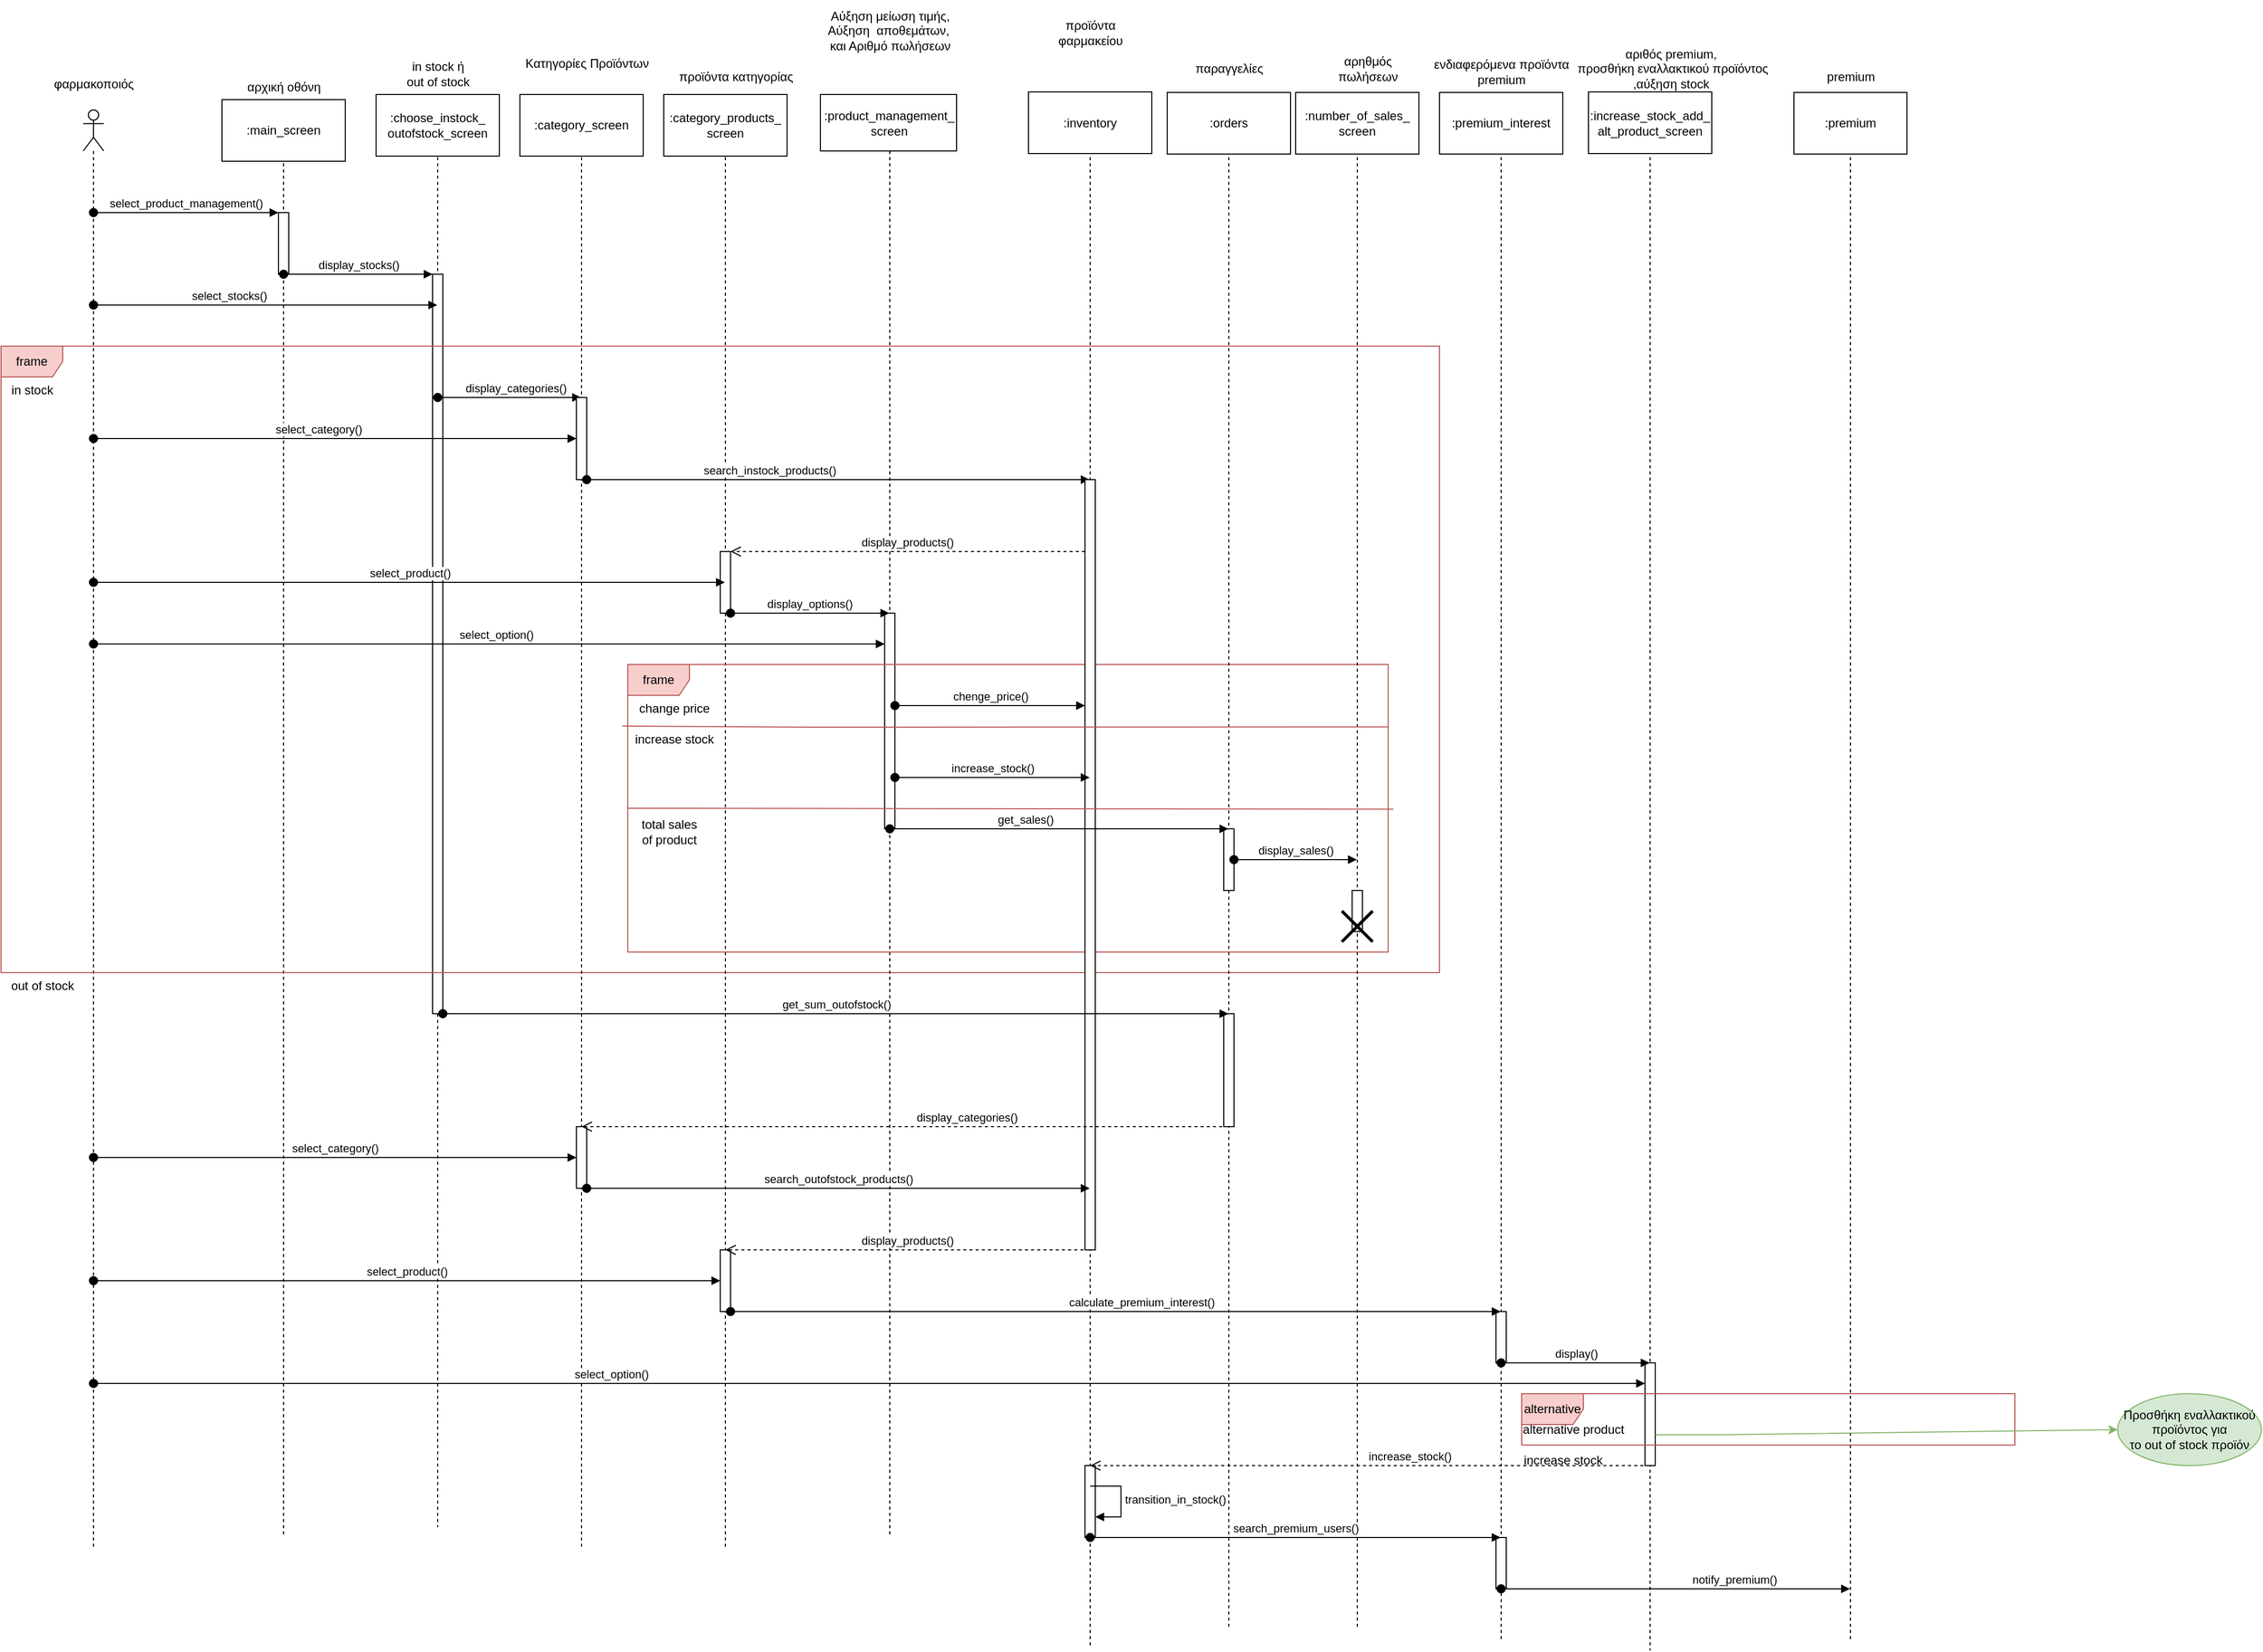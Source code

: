 <mxfile version="21.2.1" type="device">
  <diagram name="Page-1" id="7ZvuEQ80qFv35ahoECpq">
    <mxGraphModel dx="1371" dy="1713" grid="1" gridSize="10" guides="1" tooltips="1" connect="1" arrows="1" fold="1" page="1" pageScale="1" pageWidth="850" pageHeight="1100" math="0" shadow="0">
      <root>
        <mxCell id="0" />
        <mxCell id="1" parent="0" />
        <mxCell id="mjIF9ZXAO5rnZLR19kHG-1" value="" style="shape=umlLifeline;perimeter=lifelinePerimeter;whiteSpace=wrap;html=1;container=1;dropTarget=0;collapsible=0;recursiveResize=0;outlineConnect=0;portConstraint=eastwest;newEdgeStyle={&quot;edgeStyle&quot;:&quot;elbowEdgeStyle&quot;,&quot;elbow&quot;:&quot;vertical&quot;,&quot;curved&quot;:0,&quot;rounded&quot;:0};participant=umlActor;" parent="1" vertex="1">
          <mxGeometry x="60" y="40" width="20" height="1400" as="geometry" />
        </mxCell>
        <mxCell id="mjIF9ZXAO5rnZLR19kHG-2" value="" style="shape=umlLifeline;perimeter=lifelinePerimeter;whiteSpace=wrap;html=1;container=1;dropTarget=0;collapsible=0;recursiveResize=0;outlineConnect=0;portConstraint=eastwest;newEdgeStyle={&quot;edgeStyle&quot;:&quot;elbowEdgeStyle&quot;,&quot;elbow&quot;:&quot;vertical&quot;,&quot;curved&quot;:0,&quot;rounded&quot;:0};participant=umlBoundary;" parent="1" vertex="1">
          <mxGeometry x="230" y="40" width="50" height="1390" as="geometry" />
        </mxCell>
        <mxCell id="mjIF9ZXAO5rnZLR19kHG-5" value="" style="html=1;points=[];perimeter=orthogonalPerimeter;outlineConnect=0;targetShapes=umlLifeline;portConstraint=eastwest;newEdgeStyle={&quot;edgeStyle&quot;:&quot;elbowEdgeStyle&quot;,&quot;elbow&quot;:&quot;vertical&quot;,&quot;curved&quot;:0,&quot;rounded&quot;:0};" parent="mjIF9ZXAO5rnZLR19kHG-2" vertex="1">
          <mxGeometry x="20" y="100" width="10" height="60" as="geometry" />
        </mxCell>
        <mxCell id="mjIF9ZXAO5rnZLR19kHG-3" value="φαρμακοποιός" style="text;html=1;align=center;verticalAlign=middle;resizable=0;points=[];autosize=1;strokeColor=none;fillColor=none;" parent="1" vertex="1">
          <mxGeometry x="20" width="100" height="30" as="geometry" />
        </mxCell>
        <mxCell id="mjIF9ZXAO5rnZLR19kHG-4" value="αρχική οθόνη" style="text;html=1;align=center;verticalAlign=middle;resizable=0;points=[];autosize=1;strokeColor=none;fillColor=none;" parent="1" vertex="1">
          <mxGeometry x="210" y="3" width="90" height="30" as="geometry" />
        </mxCell>
        <mxCell id="mjIF9ZXAO5rnZLR19kHG-6" value="select_product_management()" style="html=1;verticalAlign=bottom;startArrow=oval;endArrow=block;startSize=8;edgeStyle=elbowEdgeStyle;elbow=vertical;curved=0;rounded=0;" parent="1" source="mjIF9ZXAO5rnZLR19kHG-1" target="mjIF9ZXAO5rnZLR19kHG-5" edge="1">
          <mxGeometry relative="1" as="geometry">
            <mxPoint x="140" y="140" as="sourcePoint" />
            <Array as="points">
              <mxPoint x="110" y="140" />
            </Array>
          </mxGeometry>
        </mxCell>
        <mxCell id="mjIF9ZXAO5rnZLR19kHG-7" value="" style="shape=umlLifeline;perimeter=lifelinePerimeter;whiteSpace=wrap;html=1;container=1;dropTarget=0;collapsible=0;recursiveResize=0;outlineConnect=0;portConstraint=eastwest;newEdgeStyle={&quot;edgeStyle&quot;:&quot;elbowEdgeStyle&quot;,&quot;elbow&quot;:&quot;vertical&quot;,&quot;curved&quot;:0,&quot;rounded&quot;:0};participant=umlBoundary;" parent="1" vertex="1">
          <mxGeometry x="380" y="40" width="50" height="1380" as="geometry" />
        </mxCell>
        <mxCell id="mjIF9ZXAO5rnZLR19kHG-9" value="" style="html=1;points=[];perimeter=orthogonalPerimeter;outlineConnect=0;targetShapes=umlLifeline;portConstraint=eastwest;newEdgeStyle={&quot;edgeStyle&quot;:&quot;elbowEdgeStyle&quot;,&quot;elbow&quot;:&quot;vertical&quot;,&quot;curved&quot;:0,&quot;rounded&quot;:0};" parent="mjIF9ZXAO5rnZLR19kHG-7" vertex="1">
          <mxGeometry x="20" y="160" width="10" height="720" as="geometry" />
        </mxCell>
        <mxCell id="mjIF9ZXAO5rnZLR19kHG-8" value="in stock ή &lt;br&gt;out of stock" style="text;html=1;align=center;verticalAlign=middle;resizable=0;points=[];autosize=1;strokeColor=none;fillColor=none;" parent="1" vertex="1">
          <mxGeometry x="365" y="-15" width="80" height="40" as="geometry" />
        </mxCell>
        <mxCell id="mjIF9ZXAO5rnZLR19kHG-10" value="display_stocks()" style="html=1;verticalAlign=bottom;startArrow=oval;endArrow=block;startSize=8;edgeStyle=elbowEdgeStyle;elbow=vertical;curved=0;rounded=0;" parent="1" source="mjIF9ZXAO5rnZLR19kHG-2" target="mjIF9ZXAO5rnZLR19kHG-9" edge="1">
          <mxGeometry relative="1" as="geometry">
            <mxPoint x="340" y="200" as="sourcePoint" />
            <Array as="points">
              <mxPoint x="290" y="200" />
            </Array>
          </mxGeometry>
        </mxCell>
        <mxCell id="mjIF9ZXAO5rnZLR19kHG-11" value="frame" style="shape=umlFrame;whiteSpace=wrap;html=1;pointerEvents=0;fillColor=#f8cecc;strokeColor=#b85450;" parent="1" vertex="1">
          <mxGeometry x="-20" y="270" width="1400" height="610" as="geometry" />
        </mxCell>
        <mxCell id="mjIF9ZXAO5rnZLR19kHG-12" value="select_stocks()" style="html=1;verticalAlign=bottom;startArrow=oval;startFill=1;endArrow=block;startSize=8;edgeStyle=elbowEdgeStyle;elbow=vertical;curved=0;rounded=0;" parent="1" source="mjIF9ZXAO5rnZLR19kHG-1" target="mjIF9ZXAO5rnZLR19kHG-7" edge="1">
          <mxGeometry x="-0.221" width="60" relative="1" as="geometry">
            <mxPoint x="170" y="230" as="sourcePoint" />
            <mxPoint x="230" y="230" as="targetPoint" />
            <Array as="points">
              <mxPoint x="190" y="230" />
            </Array>
            <mxPoint x="1" as="offset" />
          </mxGeometry>
        </mxCell>
        <mxCell id="mjIF9ZXAO5rnZLR19kHG-13" value="in stock" style="text;html=1;align=center;verticalAlign=middle;resizable=0;points=[];autosize=1;strokeColor=none;fillColor=none;" parent="1" vertex="1">
          <mxGeometry x="-20" y="298" width="60" height="30" as="geometry" />
        </mxCell>
        <mxCell id="mjIF9ZXAO5rnZLR19kHG-16" value="display_categories()" style="html=1;verticalAlign=bottom;startArrow=oval;endArrow=block;startSize=8;edgeStyle=elbowEdgeStyle;elbow=vertical;curved=0;rounded=0;" parent="1" source="mjIF9ZXAO5rnZLR19kHG-7" target="mjIF9ZXAO5rnZLR19kHG-22" edge="1">
          <mxGeometry x="0.075" relative="1" as="geometry">
            <mxPoint x="480" y="320" as="sourcePoint" />
            <mxPoint x="530" y="320" as="targetPoint" />
            <Array as="points">
              <mxPoint x="440" y="320" />
            </Array>
            <mxPoint x="1" as="offset" />
          </mxGeometry>
        </mxCell>
        <mxCell id="mjIF9ZXAO5rnZLR19kHG-18" value="select_category()" style="html=1;verticalAlign=bottom;startArrow=oval;startFill=1;endArrow=block;startSize=8;edgeStyle=elbowEdgeStyle;elbow=vertical;curved=0;rounded=0;" parent="1" source="mjIF9ZXAO5rnZLR19kHG-1" target="mjIF9ZXAO5rnZLR19kHG-23" edge="1">
          <mxGeometry x="-0.073" width="60" relative="1" as="geometry">
            <mxPoint x="225" y="369.5" as="sourcePoint" />
            <mxPoint x="530" y="360" as="targetPoint" />
            <Array as="points">
              <mxPoint x="500" y="360" />
              <mxPoint x="520" y="360" />
            </Array>
            <mxPoint x="1" as="offset" />
          </mxGeometry>
        </mxCell>
        <mxCell id="mjIF9ZXAO5rnZLR19kHG-20" value="" style="shape=umlLifeline;perimeter=lifelinePerimeter;whiteSpace=wrap;html=1;container=1;dropTarget=0;collapsible=0;recursiveResize=0;outlineConnect=0;portConstraint=eastwest;newEdgeStyle={&quot;edgeStyle&quot;:&quot;elbowEdgeStyle&quot;,&quot;elbow&quot;:&quot;vertical&quot;,&quot;curved&quot;:0,&quot;rounded&quot;:0};participant=umlBoundary;" parent="1" vertex="1">
          <mxGeometry x="660" y="40" width="50" height="1400" as="geometry" />
        </mxCell>
        <mxCell id="mjIF9ZXAO5rnZLR19kHG-29" value="" style="html=1;points=[];perimeter=orthogonalPerimeter;outlineConnect=0;targetShapes=umlLifeline;portConstraint=eastwest;newEdgeStyle={&quot;edgeStyle&quot;:&quot;elbowEdgeStyle&quot;,&quot;elbow&quot;:&quot;vertical&quot;,&quot;curved&quot;:0,&quot;rounded&quot;:0};" parent="mjIF9ZXAO5rnZLR19kHG-20" vertex="1">
          <mxGeometry x="20" y="430" width="10" height="60" as="geometry" />
        </mxCell>
        <mxCell id="mjIF9ZXAO5rnZLR19kHG-71" value="" style="html=1;points=[];perimeter=orthogonalPerimeter;outlineConnect=0;targetShapes=umlLifeline;portConstraint=eastwest;newEdgeStyle={&quot;edgeStyle&quot;:&quot;elbowEdgeStyle&quot;,&quot;elbow&quot;:&quot;vertical&quot;,&quot;curved&quot;:0,&quot;rounded&quot;:0};" parent="mjIF9ZXAO5rnZLR19kHG-20" vertex="1">
          <mxGeometry x="20" y="1110" width="10" height="60" as="geometry" />
        </mxCell>
        <mxCell id="mjIF9ZXAO5rnZLR19kHG-22" value="" style="shape=umlLifeline;perimeter=lifelinePerimeter;whiteSpace=wrap;html=1;container=1;dropTarget=0;collapsible=0;recursiveResize=0;outlineConnect=0;portConstraint=eastwest;newEdgeStyle={&quot;edgeStyle&quot;:&quot;elbowEdgeStyle&quot;,&quot;elbow&quot;:&quot;vertical&quot;,&quot;curved&quot;:0,&quot;rounded&quot;:0};participant=umlBoundary;" parent="1" vertex="1">
          <mxGeometry x="520" y="40" width="50" height="1400" as="geometry" />
        </mxCell>
        <mxCell id="mjIF9ZXAO5rnZLR19kHG-23" value="" style="html=1;points=[];perimeter=orthogonalPerimeter;outlineConnect=0;targetShapes=umlLifeline;portConstraint=eastwest;newEdgeStyle={&quot;edgeStyle&quot;:&quot;elbowEdgeStyle&quot;,&quot;elbow&quot;:&quot;vertical&quot;,&quot;curved&quot;:0,&quot;rounded&quot;:0};" parent="mjIF9ZXAO5rnZLR19kHG-22" vertex="1">
          <mxGeometry x="20" y="280" width="10" height="80" as="geometry" />
        </mxCell>
        <mxCell id="mjIF9ZXAO5rnZLR19kHG-63" value="" style="html=1;points=[];perimeter=orthogonalPerimeter;outlineConnect=0;targetShapes=umlLifeline;portConstraint=eastwest;newEdgeStyle={&quot;edgeStyle&quot;:&quot;elbowEdgeStyle&quot;,&quot;elbow&quot;:&quot;vertical&quot;,&quot;curved&quot;:0,&quot;rounded&quot;:0};" parent="mjIF9ZXAO5rnZLR19kHG-22" vertex="1">
          <mxGeometry x="20" y="990" width="10" height="60" as="geometry" />
        </mxCell>
        <mxCell id="mjIF9ZXAO5rnZLR19kHG-24" value="Κατηγορίες Προϊόντων" style="text;html=1;align=center;verticalAlign=middle;resizable=0;points=[];autosize=1;strokeColor=none;fillColor=none;" parent="1" vertex="1">
          <mxGeometry x="480" y="-20" width="140" height="30" as="geometry" />
        </mxCell>
        <mxCell id="mjIF9ZXAO5rnZLR19kHG-26" value="search_instock_products()" style="html=1;verticalAlign=bottom;startArrow=oval;startFill=1;endArrow=block;startSize=8;edgeStyle=elbowEdgeStyle;elbow=vertical;curved=0;rounded=0;" parent="1" source="mjIF9ZXAO5rnZLR19kHG-23" target="mjIF9ZXAO5rnZLR19kHG-38" edge="1">
          <mxGeometry x="-0.275" width="60" relative="1" as="geometry">
            <mxPoint x="590" y="400" as="sourcePoint" />
            <mxPoint x="650" y="400" as="targetPoint" />
            <Array as="points">
              <mxPoint x="660" y="400" />
            </Array>
            <mxPoint as="offset" />
          </mxGeometry>
        </mxCell>
        <mxCell id="mjIF9ZXAO5rnZLR19kHG-30" value="select_product()" style="html=1;verticalAlign=bottom;startArrow=oval;startFill=1;endArrow=block;startSize=8;edgeStyle=elbowEdgeStyle;elbow=vertical;curved=0;rounded=0;" parent="1" source="mjIF9ZXAO5rnZLR19kHG-1" target="mjIF9ZXAO5rnZLR19kHG-20" edge="1">
          <mxGeometry width="60" relative="1" as="geometry">
            <mxPoint x="630" y="510" as="sourcePoint" />
            <mxPoint x="690" y="510" as="targetPoint" />
            <Array as="points">
              <mxPoint x="550" y="500" />
              <mxPoint x="520" y="490" />
              <mxPoint x="180" y="430" />
            </Array>
          </mxGeometry>
        </mxCell>
        <mxCell id="mjIF9ZXAO5rnZLR19kHG-31" value="προϊόντα κατηγορίας" style="text;html=1;align=center;verticalAlign=middle;resizable=0;points=[];autosize=1;strokeColor=none;fillColor=none;" parent="1" vertex="1">
          <mxGeometry x="630" y="-7" width="130" height="30" as="geometry" />
        </mxCell>
        <mxCell id="mjIF9ZXAO5rnZLR19kHG-32" value="" style="shape=umlLifeline;perimeter=lifelinePerimeter;whiteSpace=wrap;html=1;container=1;dropTarget=0;collapsible=0;recursiveResize=0;outlineConnect=0;portConstraint=eastwest;newEdgeStyle={&quot;edgeStyle&quot;:&quot;elbowEdgeStyle&quot;,&quot;elbow&quot;:&quot;vertical&quot;,&quot;curved&quot;:0,&quot;rounded&quot;:0};participant=umlBoundary;" parent="1" vertex="1">
          <mxGeometry x="820" y="40" width="50" height="1390" as="geometry" />
        </mxCell>
        <mxCell id="mjIF9ZXAO5rnZLR19kHG-35" value="" style="html=1;points=[];perimeter=orthogonalPerimeter;outlineConnect=0;targetShapes=umlLifeline;portConstraint=eastwest;newEdgeStyle={&quot;edgeStyle&quot;:&quot;elbowEdgeStyle&quot;,&quot;elbow&quot;:&quot;vertical&quot;,&quot;curved&quot;:0,&quot;rounded&quot;:0};" parent="mjIF9ZXAO5rnZLR19kHG-32" vertex="1">
          <mxGeometry x="20" y="490" width="10" height="210" as="geometry" />
        </mxCell>
        <mxCell id="mjIF9ZXAO5rnZLR19kHG-33" value="Αύξηση μείωση τιμής,&lt;br&gt;&amp;nbsp;Αύξηση&amp;nbsp; αποθεμάτων,&amp;nbsp;&lt;span style=&quot;border-color: var(--border-color);&quot; lang=&quot;EL&quot;&gt;&amp;nbsp;&lt;br&gt;και Αριθμό πωλήσεων&lt;/span&gt;" style="text;html=1;align=center;verticalAlign=middle;resizable=0;points=[];autosize=1;strokeColor=none;fillColor=none;" parent="1" vertex="1">
          <mxGeometry x="770" y="-67" width="150" height="60" as="geometry" />
        </mxCell>
        <mxCell id="mjIF9ZXAO5rnZLR19kHG-34" value="display_options()" style="html=1;verticalAlign=bottom;startArrow=oval;startFill=1;endArrow=block;startSize=8;edgeStyle=elbowEdgeStyle;elbow=vertical;curved=0;rounded=0;" parent="1" source="mjIF9ZXAO5rnZLR19kHG-29" target="mjIF9ZXAO5rnZLR19kHG-32" edge="1">
          <mxGeometry x="-0.004" width="60" relative="1" as="geometry">
            <mxPoint x="870" y="530" as="sourcePoint" />
            <mxPoint x="850" y="500" as="targetPoint" />
            <Array as="points">
              <mxPoint x="810" y="530" />
            </Array>
            <mxPoint as="offset" />
          </mxGeometry>
        </mxCell>
        <mxCell id="mjIF9ZXAO5rnZLR19kHG-36" value="select_option()" style="html=1;verticalAlign=bottom;startArrow=oval;startFill=1;endArrow=block;startSize=8;edgeStyle=elbowEdgeStyle;elbow=vertical;curved=0;rounded=0;" parent="1" source="mjIF9ZXAO5rnZLR19kHG-1" target="mjIF9ZXAO5rnZLR19kHG-35" edge="1">
          <mxGeometry x="0.014" width="60" relative="1" as="geometry">
            <mxPoint x="330" y="580" as="sourcePoint" />
            <mxPoint x="850" y="560" as="targetPoint" />
            <Array as="points">
              <mxPoint x="790" y="560" />
              <mxPoint x="830" y="570" />
              <mxPoint x="830" y="520" />
              <mxPoint x="890" y="560" />
            </Array>
            <mxPoint x="1" as="offset" />
          </mxGeometry>
        </mxCell>
        <mxCell id="mjIF9ZXAO5rnZLR19kHG-37" value="frame" style="shape=umlFrame;whiteSpace=wrap;html=1;pointerEvents=0;fillColor=#f8cecc;strokeColor=#b85450;" parent="1" vertex="1">
          <mxGeometry x="590" y="580" width="740" height="280" as="geometry" />
        </mxCell>
        <mxCell id="mjIF9ZXAO5rnZLR19kHG-38" value="" style="shape=umlLifeline;perimeter=lifelinePerimeter;whiteSpace=wrap;html=1;container=1;dropTarget=0;collapsible=0;recursiveResize=0;outlineConnect=0;portConstraint=eastwest;newEdgeStyle={&quot;edgeStyle&quot;:&quot;elbowEdgeStyle&quot;,&quot;elbow&quot;:&quot;vertical&quot;,&quot;curved&quot;:0,&quot;rounded&quot;:0};participant=umlEntity;" parent="1" vertex="1">
          <mxGeometry x="1020" y="40" width="40" height="1495" as="geometry" />
        </mxCell>
        <mxCell id="mjIF9ZXAO5rnZLR19kHG-65" value="" style="html=1;points=[];perimeter=orthogonalPerimeter;outlineConnect=0;targetShapes=umlLifeline;portConstraint=eastwest;newEdgeStyle={&quot;edgeStyle&quot;:&quot;elbowEdgeStyle&quot;,&quot;elbow&quot;:&quot;vertical&quot;,&quot;curved&quot;:0,&quot;rounded&quot;:0};" parent="mjIF9ZXAO5rnZLR19kHG-38" vertex="1">
          <mxGeometry x="15" y="360" width="10" height="750" as="geometry" />
        </mxCell>
        <mxCell id="mjIF9ZXAO5rnZLR19kHG-84" value="" style="html=1;points=[];perimeter=orthogonalPerimeter;outlineConnect=0;targetShapes=umlLifeline;portConstraint=eastwest;newEdgeStyle={&quot;edgeStyle&quot;:&quot;elbowEdgeStyle&quot;,&quot;elbow&quot;:&quot;vertical&quot;,&quot;curved&quot;:0,&quot;rounded&quot;:0};" parent="mjIF9ZXAO5rnZLR19kHG-38" vertex="1">
          <mxGeometry x="15" y="1320" width="10" height="70" as="geometry" />
        </mxCell>
        <mxCell id="mjIF9ZXAO5rnZLR19kHG-39" value="προϊόντα&lt;br style=&quot;border-color: var(--border-color);&quot;&gt;&lt;span style=&quot;&quot;&gt;φαρμακείου&lt;/span&gt;" style="text;html=1;align=center;verticalAlign=middle;resizable=0;points=[];autosize=1;strokeColor=none;fillColor=none;" parent="1" vertex="1">
          <mxGeometry x="995" y="-55" width="90" height="40" as="geometry" />
        </mxCell>
        <mxCell id="mjIF9ZXAO5rnZLR19kHG-40" value="chenge_price()" style="html=1;verticalAlign=bottom;startArrow=oval;startFill=1;endArrow=block;startSize=8;edgeStyle=elbowEdgeStyle;elbow=vertical;curved=0;rounded=0;" parent="1" source="mjIF9ZXAO5rnZLR19kHG-35" edge="1">
          <mxGeometry width="60" relative="1" as="geometry">
            <mxPoint x="1020" y="610" as="sourcePoint" />
            <mxPoint x="1035" y="620" as="targetPoint" />
            <Array as="points">
              <mxPoint x="990" y="620" />
              <mxPoint x="1090" y="610" />
            </Array>
          </mxGeometry>
        </mxCell>
        <mxCell id="mjIF9ZXAO5rnZLR19kHG-42" value="increase_stock()" style="html=1;verticalAlign=bottom;startArrow=oval;startFill=1;endArrow=block;startSize=8;edgeStyle=elbowEdgeStyle;elbow=vertical;curved=0;rounded=0;" parent="1" source="mjIF9ZXAO5rnZLR19kHG-35" target="mjIF9ZXAO5rnZLR19kHG-38" edge="1">
          <mxGeometry width="60" relative="1" as="geometry">
            <mxPoint x="1000" y="670" as="sourcePoint" />
            <mxPoint x="1060" y="670" as="targetPoint" />
            <Array as="points">
              <mxPoint x="1010" y="690" />
              <mxPoint x="1080" y="690" />
              <mxPoint x="1040" y="700" />
              <mxPoint x="1090" y="660" />
            </Array>
          </mxGeometry>
        </mxCell>
        <mxCell id="mjIF9ZXAO5rnZLR19kHG-43" value="" style="shape=umlLifeline;perimeter=lifelinePerimeter;whiteSpace=wrap;html=1;container=1;dropTarget=0;collapsible=0;recursiveResize=0;outlineConnect=0;portConstraint=eastwest;newEdgeStyle={&quot;edgeStyle&quot;:&quot;elbowEdgeStyle&quot;,&quot;elbow&quot;:&quot;vertical&quot;,&quot;curved&quot;:0,&quot;rounded&quot;:0};participant=umlEntity;" parent="1" vertex="1">
          <mxGeometry x="1155" y="40" width="40" height="1480" as="geometry" />
        </mxCell>
        <mxCell id="mjIF9ZXAO5rnZLR19kHG-46" value="" style="html=1;points=[];perimeter=orthogonalPerimeter;outlineConnect=0;targetShapes=umlLifeline;portConstraint=eastwest;newEdgeStyle={&quot;edgeStyle&quot;:&quot;elbowEdgeStyle&quot;,&quot;elbow&quot;:&quot;vertical&quot;,&quot;curved&quot;:0,&quot;rounded&quot;:0};" parent="mjIF9ZXAO5rnZLR19kHG-43" vertex="1">
          <mxGeometry x="15" y="700" width="10" height="60" as="geometry" />
        </mxCell>
        <mxCell id="mjIF9ZXAO5rnZLR19kHG-68" value="" style="html=1;points=[];perimeter=orthogonalPerimeter;outlineConnect=0;targetShapes=umlLifeline;portConstraint=eastwest;newEdgeStyle={&quot;edgeStyle&quot;:&quot;elbowEdgeStyle&quot;,&quot;elbow&quot;:&quot;vertical&quot;,&quot;curved&quot;:0,&quot;rounded&quot;:0};" parent="mjIF9ZXAO5rnZLR19kHG-43" vertex="1">
          <mxGeometry x="15" y="880" width="10" height="110" as="geometry" />
        </mxCell>
        <mxCell id="mjIF9ZXAO5rnZLR19kHG-44" value="παραγγελίες" style="text;html=1;align=center;verticalAlign=middle;resizable=0;points=[];autosize=1;strokeColor=none;fillColor=none;" parent="1" vertex="1">
          <mxGeometry x="1130" y="-15" width="90" height="30" as="geometry" />
        </mxCell>
        <mxCell id="mjIF9ZXAO5rnZLR19kHG-45" value="get_sales()" style="html=1;verticalAlign=bottom;startArrow=oval;startFill=1;endArrow=block;startSize=8;edgeStyle=elbowEdgeStyle;elbow=vertical;curved=0;rounded=0;" parent="1" source="mjIF9ZXAO5rnZLR19kHG-32" target="mjIF9ZXAO5rnZLR19kHG-43" edge="1">
          <mxGeometry x="-0.204" width="60" relative="1" as="geometry">
            <mxPoint x="1000" y="740" as="sourcePoint" />
            <mxPoint x="1060" y="740" as="targetPoint" />
            <Array as="points">
              <mxPoint x="1140" y="740" />
            </Array>
            <mxPoint x="1" as="offset" />
          </mxGeometry>
        </mxCell>
        <mxCell id="mjIF9ZXAO5rnZLR19kHG-47" value="" style="shape=umlLifeline;perimeter=lifelinePerimeter;whiteSpace=wrap;html=1;container=1;dropTarget=0;collapsible=0;recursiveResize=0;outlineConnect=0;portConstraint=eastwest;newEdgeStyle={&quot;edgeStyle&quot;:&quot;elbowEdgeStyle&quot;,&quot;elbow&quot;:&quot;vertical&quot;,&quot;curved&quot;:0,&quot;rounded&quot;:0};participant=umlBoundary;" parent="1" vertex="1">
          <mxGeometry x="1275" y="40" width="50" height="1480" as="geometry" />
        </mxCell>
        <mxCell id="mjIF9ZXAO5rnZLR19kHG-50" value="" style="html=1;points=[];perimeter=orthogonalPerimeter;outlineConnect=0;targetShapes=umlLifeline;portConstraint=eastwest;newEdgeStyle={&quot;edgeStyle&quot;:&quot;elbowEdgeStyle&quot;,&quot;elbow&quot;:&quot;vertical&quot;,&quot;curved&quot;:0,&quot;rounded&quot;:0};" parent="mjIF9ZXAO5rnZLR19kHG-47" vertex="1">
          <mxGeometry x="20" y="760" width="10" height="40" as="geometry" />
        </mxCell>
        <mxCell id="mjIF9ZXAO5rnZLR19kHG-51" value="" style="shape=umlDestroy;whiteSpace=wrap;html=1;strokeWidth=3;targetShapes=umlLifeline;" parent="mjIF9ZXAO5rnZLR19kHG-47" vertex="1">
          <mxGeometry x="10" y="780" width="30" height="30" as="geometry" />
        </mxCell>
        <mxCell id="mjIF9ZXAO5rnZLR19kHG-48" value="αρηθμός &lt;br&gt;πωλήσεων" style="text;html=1;align=center;verticalAlign=middle;resizable=0;points=[];autosize=1;strokeColor=none;fillColor=none;" parent="1" vertex="1">
          <mxGeometry x="1270" y="-20" width="80" height="40" as="geometry" />
        </mxCell>
        <mxCell id="mjIF9ZXAO5rnZLR19kHG-49" value="display_sales()" style="html=1;verticalAlign=bottom;startArrow=oval;startFill=1;endArrow=block;startSize=8;edgeStyle=elbowEdgeStyle;elbow=vertical;curved=0;rounded=0;" parent="1" source="mjIF9ZXAO5rnZLR19kHG-46" target="mjIF9ZXAO5rnZLR19kHG-47" edge="1">
          <mxGeometry width="60" relative="1" as="geometry">
            <mxPoint x="1260" y="800" as="sourcePoint" />
            <mxPoint x="1320" y="800" as="targetPoint" />
            <Array as="points">
              <mxPoint x="1300" y="800" />
            </Array>
          </mxGeometry>
        </mxCell>
        <mxCell id="mjIF9ZXAO5rnZLR19kHG-52" value="" style="endArrow=none;html=1;rounded=0;entryX=1.001;entryY=0.217;entryDx=0;entryDy=0;entryPerimeter=0;fillColor=#f8cecc;strokeColor=#b85450;exitX=-0.007;exitY=0.214;exitDx=0;exitDy=0;exitPerimeter=0;" parent="1" source="mjIF9ZXAO5rnZLR19kHG-37" target="mjIF9ZXAO5rnZLR19kHG-37" edge="1">
          <mxGeometry width="50" height="50" relative="1" as="geometry">
            <mxPoint x="710" y="640" as="sourcePoint" />
            <mxPoint x="1000" y="760" as="targetPoint" />
            <Array as="points">
              <mxPoint x="770" y="641" />
            </Array>
          </mxGeometry>
        </mxCell>
        <mxCell id="mjIF9ZXAO5rnZLR19kHG-53" value="" style="endArrow=none;html=1;rounded=0;exitX=0;exitY=0.5;exitDx=0;exitDy=0;exitPerimeter=0;entryX=1.007;entryY=0.503;entryDx=0;entryDy=0;entryPerimeter=0;fillColor=#f8cecc;strokeColor=#b85450;" parent="1" source="mjIF9ZXAO5rnZLR19kHG-37" target="mjIF9ZXAO5rnZLR19kHG-37" edge="1">
          <mxGeometry width="50" height="50" relative="1" as="geometry">
            <mxPoint x="850" y="810" as="sourcePoint" />
            <mxPoint x="900" y="760" as="targetPoint" />
          </mxGeometry>
        </mxCell>
        <mxCell id="mjIF9ZXAO5rnZLR19kHG-54" value="change price" style="text;html=1;align=center;verticalAlign=middle;resizable=0;points=[];autosize=1;strokeColor=none;fillColor=none;" parent="1" vertex="1">
          <mxGeometry x="590" y="608" width="90" height="30" as="geometry" />
        </mxCell>
        <mxCell id="mjIF9ZXAO5rnZLR19kHG-55" value="increase stock" style="text;html=1;align=center;verticalAlign=middle;resizable=0;points=[];autosize=1;strokeColor=none;fillColor=none;" parent="1" vertex="1">
          <mxGeometry x="585" y="638" width="100" height="30" as="geometry" />
        </mxCell>
        <mxCell id="mjIF9ZXAO5rnZLR19kHG-56" value="total sales&lt;br&gt;of product" style="text;html=1;align=center;verticalAlign=middle;resizable=0;points=[];autosize=1;strokeColor=none;fillColor=none;" parent="1" vertex="1">
          <mxGeometry x="590" y="723" width="80" height="40" as="geometry" />
        </mxCell>
        <mxCell id="mjIF9ZXAO5rnZLR19kHG-57" value="get_sum_outofstock()" style="html=1;verticalAlign=bottom;startArrow=oval;startFill=1;endArrow=block;startSize=8;edgeStyle=elbowEdgeStyle;elbow=vertical;curved=0;rounded=0;" parent="1" source="mjIF9ZXAO5rnZLR19kHG-9" target="mjIF9ZXAO5rnZLR19kHG-43" edge="1">
          <mxGeometry width="60" relative="1" as="geometry">
            <mxPoint x="610" y="920" as="sourcePoint" />
            <mxPoint x="670" y="920" as="targetPoint" />
            <Array as="points">
              <mxPoint x="490" y="920" />
              <mxPoint x="1070" y="900" />
              <mxPoint x="1100" y="1020" />
              <mxPoint x="1130" y="640" />
            </Array>
          </mxGeometry>
        </mxCell>
        <mxCell id="mjIF9ZXAO5rnZLR19kHG-60" value="out of stock" style="text;html=1;align=center;verticalAlign=middle;resizable=0;points=[];autosize=1;strokeColor=none;fillColor=none;" parent="1" vertex="1">
          <mxGeometry x="-20" y="878" width="80" height="30" as="geometry" />
        </mxCell>
        <mxCell id="mjIF9ZXAO5rnZLR19kHG-62" value="display_categories()" style="html=1;verticalAlign=bottom;endArrow=open;dashed=1;endSize=8;edgeStyle=elbowEdgeStyle;elbow=vertical;curved=0;rounded=0;" parent="1" source="mjIF9ZXAO5rnZLR19kHG-43" target="mjIF9ZXAO5rnZLR19kHG-22" edge="1">
          <mxGeometry x="-0.19" relative="1" as="geometry">
            <mxPoint x="1035" y="1030" as="sourcePoint" />
            <mxPoint x="880" y="1030" as="targetPoint" />
            <Array as="points">
              <mxPoint x="980" y="1030" />
              <mxPoint x="620" y="1020" />
            </Array>
            <mxPoint as="offset" />
          </mxGeometry>
        </mxCell>
        <mxCell id="mjIF9ZXAO5rnZLR19kHG-64" value="select_category()" style="html=1;verticalAlign=bottom;startArrow=oval;startFill=1;endArrow=block;startSize=8;edgeStyle=elbowEdgeStyle;elbow=vertical;curved=0;rounded=0;" parent="1" source="mjIF9ZXAO5rnZLR19kHG-1" target="mjIF9ZXAO5rnZLR19kHG-63" edge="1">
          <mxGeometry width="60" relative="1" as="geometry">
            <mxPoint x="140" y="1130" as="sourcePoint" />
            <mxPoint x="200" y="1130" as="targetPoint" />
          </mxGeometry>
        </mxCell>
        <mxCell id="mjIF9ZXAO5rnZLR19kHG-66" value="display_products()" style="html=1;verticalAlign=bottom;endArrow=open;dashed=1;endSize=8;edgeStyle=elbowEdgeStyle;elbow=vertical;curved=0;rounded=0;" parent="1" source="mjIF9ZXAO5rnZLR19kHG-65" target="mjIF9ZXAO5rnZLR19kHG-29" edge="1">
          <mxGeometry x="0.004" relative="1" as="geometry">
            <mxPoint x="980" y="450" as="sourcePoint" />
            <mxPoint x="900" y="450" as="targetPoint" />
            <Array as="points">
              <mxPoint x="983" y="470" />
            </Array>
            <mxPoint as="offset" />
          </mxGeometry>
        </mxCell>
        <mxCell id="mjIF9ZXAO5rnZLR19kHG-69" value="search_outofstock_products()" style="html=1;verticalAlign=bottom;startArrow=oval;startFill=1;endArrow=block;startSize=8;edgeStyle=elbowEdgeStyle;elbow=vertical;curved=0;rounded=0;" parent="1" source="mjIF9ZXAO5rnZLR19kHG-63" target="mjIF9ZXAO5rnZLR19kHG-38" edge="1">
          <mxGeometry width="60" relative="1" as="geometry">
            <mxPoint x="720" y="1090" as="sourcePoint" />
            <mxPoint x="780" y="1090" as="targetPoint" />
            <Array as="points">
              <mxPoint x="900" y="1090" />
            </Array>
          </mxGeometry>
        </mxCell>
        <mxCell id="mjIF9ZXAO5rnZLR19kHG-70" value="display_products()" style="html=1;verticalAlign=bottom;endArrow=open;dashed=1;endSize=8;edgeStyle=elbowEdgeStyle;elbow=vertical;curved=0;rounded=0;" parent="1" source="mjIF9ZXAO5rnZLR19kHG-38" target="mjIF9ZXAO5rnZLR19kHG-20" edge="1">
          <mxGeometry relative="1" as="geometry">
            <mxPoint x="970" y="1140" as="sourcePoint" />
            <mxPoint x="890" y="1140" as="targetPoint" />
            <Array as="points">
              <mxPoint x="1000" y="1150" />
              <mxPoint x="1020" y="1150" />
              <mxPoint x="820" y="1140" />
            </Array>
          </mxGeometry>
        </mxCell>
        <mxCell id="mjIF9ZXAO5rnZLR19kHG-72" value="select_product()" style="html=1;verticalAlign=bottom;startArrow=oval;startFill=1;endArrow=block;startSize=8;edgeStyle=elbowEdgeStyle;elbow=vertical;curved=0;rounded=0;" parent="1" source="mjIF9ZXAO5rnZLR19kHG-1" target="mjIF9ZXAO5rnZLR19kHG-71" edge="1">
          <mxGeometry width="60" relative="1" as="geometry">
            <mxPoint x="190" y="1130" as="sourcePoint" />
            <mxPoint x="250" y="1130" as="targetPoint" />
          </mxGeometry>
        </mxCell>
        <mxCell id="mjIF9ZXAO5rnZLR19kHG-73" value="" style="shape=umlLifeline;perimeter=lifelinePerimeter;whiteSpace=wrap;html=1;container=1;dropTarget=0;collapsible=0;recursiveResize=0;outlineConnect=0;portConstraint=eastwest;newEdgeStyle={&quot;edgeStyle&quot;:&quot;elbowEdgeStyle&quot;,&quot;elbow&quot;:&quot;vertical&quot;,&quot;curved&quot;:0,&quot;rounded&quot;:0};participant=umlEntity;" parent="1" vertex="1">
          <mxGeometry x="1420" y="40" width="40" height="1490" as="geometry" />
        </mxCell>
        <mxCell id="mjIF9ZXAO5rnZLR19kHG-76" value="" style="html=1;points=[];perimeter=orthogonalPerimeter;outlineConnect=0;targetShapes=umlLifeline;portConstraint=eastwest;newEdgeStyle={&quot;edgeStyle&quot;:&quot;elbowEdgeStyle&quot;,&quot;elbow&quot;:&quot;vertical&quot;,&quot;curved&quot;:0,&quot;rounded&quot;:0};" parent="mjIF9ZXAO5rnZLR19kHG-73" vertex="1">
          <mxGeometry x="15" y="1170" width="10" height="50" as="geometry" />
        </mxCell>
        <mxCell id="mjIF9ZXAO5rnZLR19kHG-88" value="" style="html=1;points=[];perimeter=orthogonalPerimeter;outlineConnect=0;targetShapes=umlLifeline;portConstraint=eastwest;newEdgeStyle={&quot;edgeStyle&quot;:&quot;elbowEdgeStyle&quot;,&quot;elbow&quot;:&quot;vertical&quot;,&quot;curved&quot;:0,&quot;rounded&quot;:0};" parent="mjIF9ZXAO5rnZLR19kHG-73" vertex="1">
          <mxGeometry x="15" y="1390" width="10" height="50" as="geometry" />
        </mxCell>
        <mxCell id="mjIF9ZXAO5rnZLR19kHG-74" value="ενδιαφερόμενα προϊόντα &lt;br&gt;premium" style="text;html=1;align=center;verticalAlign=middle;resizable=0;points=[];autosize=1;strokeColor=none;fillColor=none;" parent="1" vertex="1">
          <mxGeometry x="1365" y="-17.5" width="150" height="40" as="geometry" />
        </mxCell>
        <mxCell id="mjIF9ZXAO5rnZLR19kHG-75" value="calculate_premium_interest()" style="html=1;verticalAlign=bottom;startArrow=oval;startFill=1;endArrow=block;startSize=8;edgeStyle=elbowEdgeStyle;elbow=vertical;curved=0;rounded=0;" parent="1" source="mjIF9ZXAO5rnZLR19kHG-71" target="mjIF9ZXAO5rnZLR19kHG-73" edge="1">
          <mxGeometry x="0.067" width="60" relative="1" as="geometry">
            <mxPoint x="900" y="1180" as="sourcePoint" />
            <mxPoint x="960" y="1180" as="targetPoint" />
            <Array as="points">
              <mxPoint x="1120" y="1210" />
            </Array>
            <mxPoint as="offset" />
          </mxGeometry>
        </mxCell>
        <mxCell id="mjIF9ZXAO5rnZLR19kHG-77" value="" style="shape=umlLifeline;perimeter=lifelinePerimeter;whiteSpace=wrap;html=1;container=1;dropTarget=0;collapsible=0;recursiveResize=0;outlineConnect=0;portConstraint=eastwest;newEdgeStyle={&quot;edgeStyle&quot;:&quot;elbowEdgeStyle&quot;,&quot;elbow&quot;:&quot;vertical&quot;,&quot;curved&quot;:0,&quot;rounded&quot;:0};participant=umlBoundary;" parent="1" vertex="1">
          <mxGeometry x="1560" y="40" width="50" height="1500" as="geometry" />
        </mxCell>
        <mxCell id="mjIF9ZXAO5rnZLR19kHG-81" value="" style="html=1;points=[];perimeter=orthogonalPerimeter;outlineConnect=0;targetShapes=umlLifeline;portConstraint=eastwest;newEdgeStyle={&quot;edgeStyle&quot;:&quot;elbowEdgeStyle&quot;,&quot;elbow&quot;:&quot;vertical&quot;,&quot;curved&quot;:0,&quot;rounded&quot;:0};" parent="mjIF9ZXAO5rnZLR19kHG-77" vertex="1">
          <mxGeometry x="20" y="1220" width="10" height="100" as="geometry" />
        </mxCell>
        <mxCell id="mjIF9ZXAO5rnZLR19kHG-79" value="αριθός premium,&lt;br&gt;&amp;nbsp;προσθήκη εναλλακτικού προϊόντος&lt;br&gt;,αύξηση stock" style="text;html=1;align=center;verticalAlign=middle;resizable=0;points=[];autosize=1;strokeColor=none;fillColor=none;" parent="1" vertex="1">
          <mxGeometry x="1500" y="-30" width="210" height="60" as="geometry" />
        </mxCell>
        <mxCell id="mjIF9ZXAO5rnZLR19kHG-80" value="display()" style="html=1;verticalAlign=bottom;startArrow=oval;startFill=1;endArrow=block;startSize=8;edgeStyle=elbowEdgeStyle;elbow=vertical;curved=0;rounded=0;" parent="1" target="mjIF9ZXAO5rnZLR19kHG-77" edge="1">
          <mxGeometry width="60" relative="1" as="geometry">
            <mxPoint x="1440" y="1260" as="sourcePoint" />
            <mxPoint x="1550" y="1260" as="targetPoint" />
            <Array as="points">
              <mxPoint x="1470" y="1260" />
              <mxPoint x="1550" y="1280" />
              <mxPoint x="1560" y="1260" />
              <mxPoint x="1560" y="1270" />
            </Array>
          </mxGeometry>
        </mxCell>
        <mxCell id="mjIF9ZXAO5rnZLR19kHG-82" value="select_option()" style="html=1;verticalAlign=bottom;startArrow=oval;startFill=1;endArrow=block;startSize=8;edgeStyle=elbowEdgeStyle;elbow=vertical;curved=0;rounded=0;" parent="1" source="mjIF9ZXAO5rnZLR19kHG-1" target="mjIF9ZXAO5rnZLR19kHG-81" edge="1">
          <mxGeometry x="-0.333" width="60" relative="1" as="geometry">
            <mxPoint x="1450" y="1310" as="sourcePoint" />
            <mxPoint x="1510" y="1310" as="targetPoint" />
            <mxPoint as="offset" />
            <Array as="points">
              <mxPoint x="640" y="1280" />
              <mxPoint x="1540" y="1290" />
            </Array>
          </mxGeometry>
        </mxCell>
        <mxCell id="mjIF9ZXAO5rnZLR19kHG-83" value="increase_stock()" style="html=1;verticalAlign=bottom;endArrow=open;dashed=1;endSize=8;edgeStyle=elbowEdgeStyle;elbow=vertical;curved=0;rounded=0;" parent="1" source="mjIF9ZXAO5rnZLR19kHG-77" target="mjIF9ZXAO5rnZLR19kHG-38" edge="1">
          <mxGeometry x="-0.139" relative="1" as="geometry">
            <mxPoint x="1380" y="1370" as="sourcePoint" />
            <mxPoint x="1300" y="1370" as="targetPoint" />
            <Array as="points">
              <mxPoint x="1090" y="1360" />
              <mxPoint x="1230" y="1370" />
              <mxPoint x="1490" y="1340" />
              <mxPoint x="1100" y="1330" />
            </Array>
            <mxPoint x="1" as="offset" />
          </mxGeometry>
        </mxCell>
        <mxCell id="mjIF9ZXAO5rnZLR19kHG-86" value="transition_in_stock()" style="html=1;align=left;spacingLeft=2;endArrow=block;rounded=0;edgeStyle=orthogonalEdgeStyle;curved=0;rounded=0;" parent="1" edge="1">
          <mxGeometry relative="1" as="geometry">
            <mxPoint x="1040" y="1380" as="sourcePoint" />
            <Array as="points">
              <mxPoint x="1070" y="1410" />
            </Array>
            <mxPoint x="1045" y="1410" as="targetPoint" />
          </mxGeometry>
        </mxCell>
        <mxCell id="mjIF9ZXAO5rnZLR19kHG-87" value="search_premium_users()" style="html=1;verticalAlign=bottom;startArrow=oval;startFill=1;endArrow=block;startSize=8;edgeStyle=elbowEdgeStyle;elbow=vertical;curved=0;rounded=0;" parent="1" source="mjIF9ZXAO5rnZLR19kHG-38" target="mjIF9ZXAO5rnZLR19kHG-73" edge="1">
          <mxGeometry width="60" relative="1" as="geometry">
            <mxPoint x="1135" y="1430" as="sourcePoint" />
            <mxPoint x="1430" y="1430" as="targetPoint" />
            <Array as="points">
              <mxPoint x="1250" y="1430" />
              <mxPoint x="1530" y="1390" />
            </Array>
          </mxGeometry>
        </mxCell>
        <mxCell id="mjIF9ZXAO5rnZLR19kHG-89" value="" style="shape=umlLifeline;perimeter=lifelinePerimeter;whiteSpace=wrap;html=1;container=1;dropTarget=0;collapsible=0;recursiveResize=0;outlineConnect=0;portConstraint=eastwest;newEdgeStyle={&quot;edgeStyle&quot;:&quot;elbowEdgeStyle&quot;,&quot;elbow&quot;:&quot;vertical&quot;,&quot;curved&quot;:0,&quot;rounded&quot;:0};participant=umlEntity;" parent="1" vertex="1">
          <mxGeometry x="1760" y="40" width="40" height="1490" as="geometry" />
        </mxCell>
        <mxCell id="mjIF9ZXAO5rnZLR19kHG-91" value="premium" style="text;html=1;align=center;verticalAlign=middle;resizable=0;points=[];autosize=1;strokeColor=none;fillColor=none;" parent="1" vertex="1">
          <mxGeometry x="1745" y="-7.5" width="70" height="30" as="geometry" />
        </mxCell>
        <mxCell id="mjIF9ZXAO5rnZLR19kHG-92" value="notify_premium()" style="html=1;verticalAlign=bottom;startArrow=oval;startFill=1;endArrow=block;startSize=8;edgeStyle=elbowEdgeStyle;elbow=vertical;curved=0;rounded=0;" parent="1" source="mjIF9ZXAO5rnZLR19kHG-73" target="mjIF9ZXAO5rnZLR19kHG-89" edge="1">
          <mxGeometry x="0.333" width="60" relative="1" as="geometry">
            <mxPoint x="1590" y="1480" as="sourcePoint" />
            <mxPoint x="1650" y="1480" as="targetPoint" />
            <Array as="points">
              <mxPoint x="1630" y="1480" />
            </Array>
            <mxPoint as="offset" />
          </mxGeometry>
        </mxCell>
        <mxCell id="5QEGqwwI6IggPLn_ekYq-3" value="alternative" style="shape=umlFrame;whiteSpace=wrap;html=1;pointerEvents=0;fillColor=#f8cecc;strokeColor=#b85450;" parent="1" vertex="1">
          <mxGeometry x="1460" y="1290" width="480" height="50" as="geometry" />
        </mxCell>
        <mxCell id="5QEGqwwI6IggPLn_ekYq-6" value="Προσθήκη εναλλακτικού προϊόντος για το&amp;nbsp;out&lt;span style=&quot;border-color: var(--border-color); line-height: 12.84px; font-family: Arial, sans-serif;&quot; lang=&quot;EN-US&quot;&gt;&amp;nbsp;&lt;/span&gt;&lt;span style=&quot;border-color: var(--border-color); line-height: 12.84px; font-family: Arial, sans-serif;&quot; lang=&quot;EN-US&quot;&gt;of&lt;/span&gt;&lt;span style=&quot;border-color: var(--border-color); line-height: 12.84px; font-family: Arial, sans-serif;&quot; lang=&quot;EN-US&quot;&gt;&amp;nbsp;&lt;/span&gt;&lt;span style=&quot;border-color: var(--border-color); line-height: 12.84px; font-family: Arial, sans-serif;&quot; lang=&quot;EN-US&quot;&gt;stock&lt;/span&gt;&lt;span style=&quot;border-color: var(--border-color); line-height: 12.84px; font-family: Arial, sans-serif;&quot;&gt;&amp;nbsp;προϊόν&lt;/span&gt;" style="ellipse;whiteSpace=wrap;html=1;fillColor=#d5e8d4;strokeColor=#82b366;" parent="1" vertex="1">
          <mxGeometry x="2040" y="1290" width="140" height="70" as="geometry" />
        </mxCell>
        <mxCell id="5QEGqwwI6IggPLn_ekYq-8" value="" style="endArrow=classic;html=1;rounded=0;entryX=0;entryY=0.5;entryDx=0;entryDy=0;fillColor=#d5e8d4;strokeColor=#82b366;" parent="1" source="mjIF9ZXAO5rnZLR19kHG-81" target="5QEGqwwI6IggPLn_ekYq-6" edge="1">
          <mxGeometry width="50" height="50" relative="1" as="geometry">
            <mxPoint x="1660" y="1400" as="sourcePoint" />
            <mxPoint x="1710" y="1350" as="targetPoint" />
            <Array as="points">
              <mxPoint x="1650" y="1330" />
            </Array>
          </mxGeometry>
        </mxCell>
        <mxCell id="5QEGqwwI6IggPLn_ekYq-9" value="alternative product" style="text;html=1;align=center;verticalAlign=middle;resizable=0;points=[];autosize=1;strokeColor=none;fillColor=none;" parent="1" vertex="1">
          <mxGeometry x="1450" y="1310" width="120" height="30" as="geometry" />
        </mxCell>
        <mxCell id="5QEGqwwI6IggPLn_ekYq-10" value="increase stock" style="text;html=1;align=center;verticalAlign=middle;resizable=0;points=[];autosize=1;strokeColor=none;fillColor=none;" parent="1" vertex="1">
          <mxGeometry x="1450" y="1340" width="100" height="30" as="geometry" />
        </mxCell>
        <mxCell id="2B_nDuqq9ND4ZhAVYhM--1" value=":main_screen" style="rounded=0;whiteSpace=wrap;html=1;" vertex="1" parent="1">
          <mxGeometry x="195" y="30" width="120" height="60" as="geometry" />
        </mxCell>
        <mxCell id="2B_nDuqq9ND4ZhAVYhM--2" value=":choose_instock_&lt;br&gt;outofstock_screen" style="whiteSpace=wrap;html=1;" vertex="1" parent="1">
          <mxGeometry x="345" y="25" width="120" height="60" as="geometry" />
        </mxCell>
        <mxCell id="2B_nDuqq9ND4ZhAVYhM--4" value=":category_products_&lt;br&gt;screen" style="whiteSpace=wrap;html=1;" vertex="1" parent="1">
          <mxGeometry x="625" y="25" width="120" height="60" as="geometry" />
        </mxCell>
        <mxCell id="2B_nDuqq9ND4ZhAVYhM--5" value=":category_screen" style="whiteSpace=wrap;html=1;" vertex="1" parent="1">
          <mxGeometry x="485" y="25" width="120" height="60" as="geometry" />
        </mxCell>
        <mxCell id="2B_nDuqq9ND4ZhAVYhM--6" value=":product_management_&lt;br&gt;screen" style="whiteSpace=wrap;html=1;" vertex="1" parent="1">
          <mxGeometry x="777.5" y="25" width="132.5" height="55" as="geometry" />
        </mxCell>
        <mxCell id="2B_nDuqq9ND4ZhAVYhM--7" value=":inventory" style="whiteSpace=wrap;html=1;" vertex="1" parent="1">
          <mxGeometry x="980" y="22.5" width="120" height="60" as="geometry" />
        </mxCell>
        <mxCell id="2B_nDuqq9ND4ZhAVYhM--8" value=":orders" style="whiteSpace=wrap;html=1;" vertex="1" parent="1">
          <mxGeometry x="1115" y="23" width="120" height="60" as="geometry" />
        </mxCell>
        <mxCell id="2B_nDuqq9ND4ZhAVYhM--9" value=":number_of_sales_&lt;br&gt;screen" style="whiteSpace=wrap;html=1;" vertex="1" parent="1">
          <mxGeometry x="1240" y="23" width="120" height="60" as="geometry" />
        </mxCell>
        <mxCell id="2B_nDuqq9ND4ZhAVYhM--10" value=":premium_interest" style="rounded=0;whiteSpace=wrap;html=1;" vertex="1" parent="1">
          <mxGeometry x="1380" y="23" width="120" height="60" as="geometry" />
        </mxCell>
        <mxCell id="2B_nDuqq9ND4ZhAVYhM--11" value=":increase_stock_add_&lt;br&gt;alt_product_screen" style="whiteSpace=wrap;html=1;" vertex="1" parent="1">
          <mxGeometry x="1525" y="22.5" width="120" height="60" as="geometry" />
        </mxCell>
        <mxCell id="2B_nDuqq9ND4ZhAVYhM--12" value=":premium" style="whiteSpace=wrap;html=1;" vertex="1" parent="1">
          <mxGeometry x="1725" y="23" width="110" height="60" as="geometry" />
        </mxCell>
      </root>
    </mxGraphModel>
  </diagram>
</mxfile>
